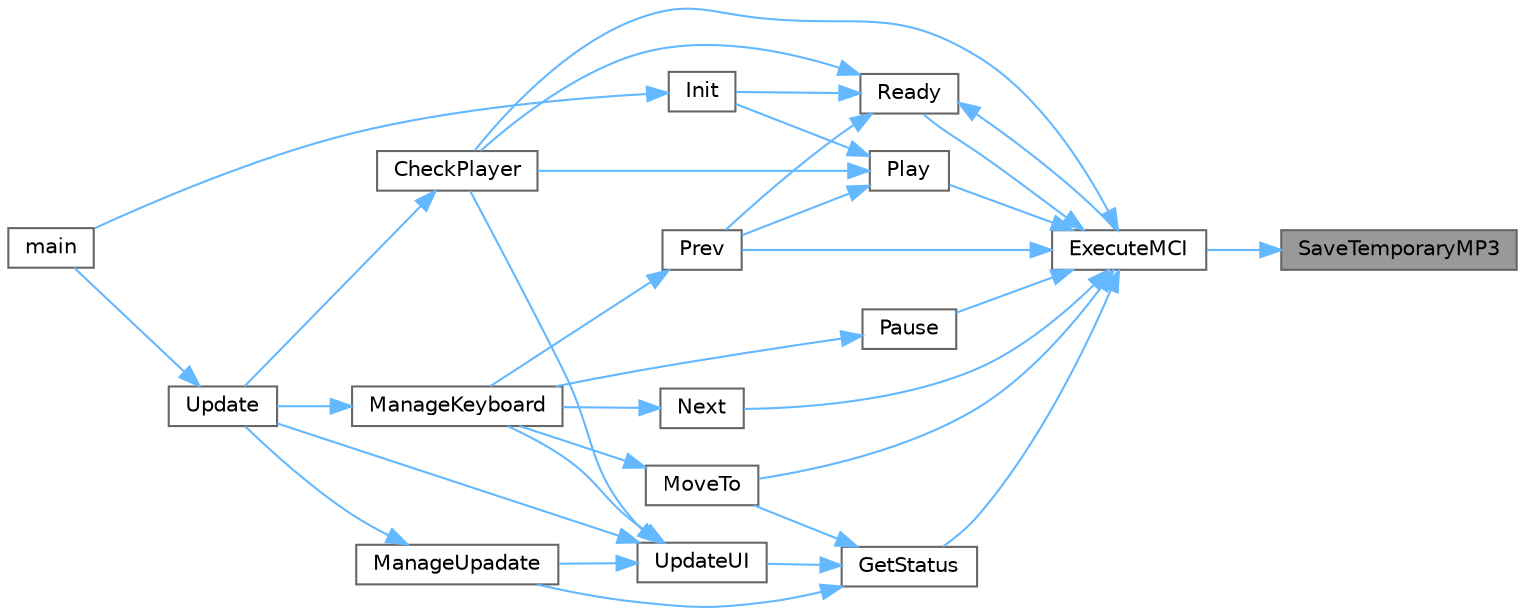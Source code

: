 digraph "SaveTemporaryMP3"
{
 // LATEX_PDF_SIZE
  bgcolor="transparent";
  edge [fontname=Helvetica,fontsize=10,labelfontname=Helvetica,labelfontsize=10];
  node [fontname=Helvetica,fontsize=10,shape=box,height=0.2,width=0.4];
  rankdir="RL";
  Node1 [id="Node000001",label="SaveTemporaryMP3",height=0.2,width=0.4,color="gray40", fillcolor="grey60", style="filled", fontcolor="black",tooltip=" "];
  Node1 -> Node2 [id="edge33_Node000001_Node000002",dir="back",color="steelblue1",style="solid",tooltip=" "];
  Node2 [id="Node000002",label="ExecuteMCI",height=0.2,width=0.4,color="grey40", fillcolor="white", style="filled",URL="$music_player_8cpp.html#a845a2209b10e92fb6e4fcbc0fbb8a8a4",tooltip=" "];
  Node2 -> Node3 [id="edge34_Node000002_Node000003",dir="back",color="steelblue1",style="solid",tooltip=" "];
  Node3 [id="Node000003",label="CheckPlayer",height=0.2,width=0.4,color="grey40", fillcolor="white", style="filled",URL="$music_player_8cpp.html#aa657919bde438eaf13d0e8add07f737f",tooltip=" "];
  Node3 -> Node4 [id="edge35_Node000003_Node000004",dir="back",color="steelblue1",style="solid",tooltip=" "];
  Node4 [id="Node000004",label="Update",height=0.2,width=0.4,color="grey40", fillcolor="white", style="filled",URL="$main_8cpp.html#aec0783b5a136e042adcc47bae4fe5291",tooltip=" "];
  Node4 -> Node5 [id="edge36_Node000004_Node000005",dir="back",color="steelblue1",style="solid",tooltip=" "];
  Node5 [id="Node000005",label="main",height=0.2,width=0.4,color="grey40", fillcolor="white", style="filled",URL="$main_8cpp.html#ae66f6b31b5ad750f1fe042a706a4e3d4",tooltip=" "];
  Node2 -> Node6 [id="edge37_Node000002_Node000006",dir="back",color="steelblue1",style="solid",tooltip=" "];
  Node6 [id="Node000006",label="GetStatus",height=0.2,width=0.4,color="grey40", fillcolor="white", style="filled",URL="$music_player_8cpp.html#a133ffa0437a422ffdb948b05f9310f1d",tooltip=" "];
  Node6 -> Node7 [id="edge38_Node000006_Node000007",dir="back",color="steelblue1",style="solid",tooltip=" "];
  Node7 [id="Node000007",label="ManageUpadate",height=0.2,width=0.4,color="grey40", fillcolor="white", style="filled",URL="$main_8cpp.html#afb6a73354a679f3501f4daeb26d6ad48",tooltip=" "];
  Node7 -> Node4 [id="edge39_Node000007_Node000004",dir="back",color="steelblue1",style="solid",tooltip=" "];
  Node6 -> Node8 [id="edge40_Node000006_Node000008",dir="back",color="steelblue1",style="solid",tooltip=" "];
  Node8 [id="Node000008",label="MoveTo",height=0.2,width=0.4,color="grey40", fillcolor="white", style="filled",URL="$music_player_8cpp.html#a2f5ad38e6e6d05e643ff8e0a801f20ec",tooltip=" "];
  Node8 -> Node9 [id="edge41_Node000008_Node000009",dir="back",color="steelblue1",style="solid",tooltip=" "];
  Node9 [id="Node000009",label="ManageKeyboard",height=0.2,width=0.4,color="grey40", fillcolor="white", style="filled",URL="$main_8cpp.html#a7aaf9bbe483841747e20d977f94977f4",tooltip=" "];
  Node9 -> Node4 [id="edge42_Node000009_Node000004",dir="back",color="steelblue1",style="solid",tooltip=" "];
  Node6 -> Node10 [id="edge43_Node000006_Node000010",dir="back",color="steelblue1",style="solid",tooltip=" "];
  Node10 [id="Node000010",label="UpdateUI",height=0.2,width=0.4,color="grey40", fillcolor="white", style="filled",URL="$player_u_i_8cpp.html#a0ed0f34fce6fb0d1c106dc480f61790a",tooltip=" "];
  Node10 -> Node3 [id="edge44_Node000010_Node000003",dir="back",color="steelblue1",style="solid",tooltip=" "];
  Node10 -> Node9 [id="edge45_Node000010_Node000009",dir="back",color="steelblue1",style="solid",tooltip=" "];
  Node10 -> Node7 [id="edge46_Node000010_Node000007",dir="back",color="steelblue1",style="solid",tooltip=" "];
  Node10 -> Node4 [id="edge47_Node000010_Node000004",dir="back",color="steelblue1",style="solid",tooltip=" "];
  Node2 -> Node8 [id="edge48_Node000002_Node000008",dir="back",color="steelblue1",style="solid",tooltip=" "];
  Node2 -> Node11 [id="edge49_Node000002_Node000011",dir="back",color="steelblue1",style="solid",tooltip=" "];
  Node11 [id="Node000011",label="Next",height=0.2,width=0.4,color="grey40", fillcolor="white", style="filled",URL="$music_player_8cpp.html#a659a293dd51073a1b9560bb80f687705",tooltip=" "];
  Node11 -> Node9 [id="edge50_Node000011_Node000009",dir="back",color="steelblue1",style="solid",tooltip=" "];
  Node2 -> Node12 [id="edge51_Node000002_Node000012",dir="back",color="steelblue1",style="solid",tooltip=" "];
  Node12 [id="Node000012",label="Pause",height=0.2,width=0.4,color="grey40", fillcolor="white", style="filled",URL="$music_player_8cpp.html#a70babc5227ddd16ca31dccc6cec0bb22",tooltip=" "];
  Node12 -> Node9 [id="edge52_Node000012_Node000009",dir="back",color="steelblue1",style="solid",tooltip=" "];
  Node2 -> Node13 [id="edge53_Node000002_Node000013",dir="back",color="steelblue1",style="solid",tooltip=" "];
  Node13 [id="Node000013",label="Play",height=0.2,width=0.4,color="grey40", fillcolor="white", style="filled",URL="$music_player_8cpp.html#a12574569144fb9d22d996965ee42b627",tooltip=" "];
  Node13 -> Node3 [id="edge54_Node000013_Node000003",dir="back",color="steelblue1",style="solid",tooltip=" "];
  Node13 -> Node14 [id="edge55_Node000013_Node000014",dir="back",color="steelblue1",style="solid",tooltip=" "];
  Node14 [id="Node000014",label="Init",height=0.2,width=0.4,color="grey40", fillcolor="white", style="filled",URL="$main_8cpp.html#a1e3b6d38df0786ccf7f938d60e386aae",tooltip=" "];
  Node14 -> Node5 [id="edge56_Node000014_Node000005",dir="back",color="steelblue1",style="solid",tooltip=" "];
  Node13 -> Node15 [id="edge57_Node000013_Node000015",dir="back",color="steelblue1",style="solid",tooltip=" "];
  Node15 [id="Node000015",label="Prev",height=0.2,width=0.4,color="grey40", fillcolor="white", style="filled",URL="$music_player_8cpp.html#aa5e6d1c9afab8f462aebc2ba76b91022",tooltip=" "];
  Node15 -> Node9 [id="edge58_Node000015_Node000009",dir="back",color="steelblue1",style="solid",tooltip=" "];
  Node2 -> Node15 [id="edge59_Node000002_Node000015",dir="back",color="steelblue1",style="solid",tooltip=" "];
  Node2 -> Node16 [id="edge60_Node000002_Node000016",dir="back",color="steelblue1",style="solid",tooltip=" "];
  Node16 [id="Node000016",label="Ready",height=0.2,width=0.4,color="grey40", fillcolor="white", style="filled",URL="$music_player_8cpp.html#a3071137f83027d3caeeb4fd67ff113ef",tooltip=" "];
  Node16 -> Node3 [id="edge61_Node000016_Node000003",dir="back",color="steelblue1",style="solid",tooltip=" "];
  Node16 -> Node2 [id="edge62_Node000016_Node000002",dir="back",color="steelblue1",style="solid",tooltip=" "];
  Node16 -> Node14 [id="edge63_Node000016_Node000014",dir="back",color="steelblue1",style="solid",tooltip=" "];
  Node16 -> Node15 [id="edge64_Node000016_Node000015",dir="back",color="steelblue1",style="solid",tooltip=" "];
}
